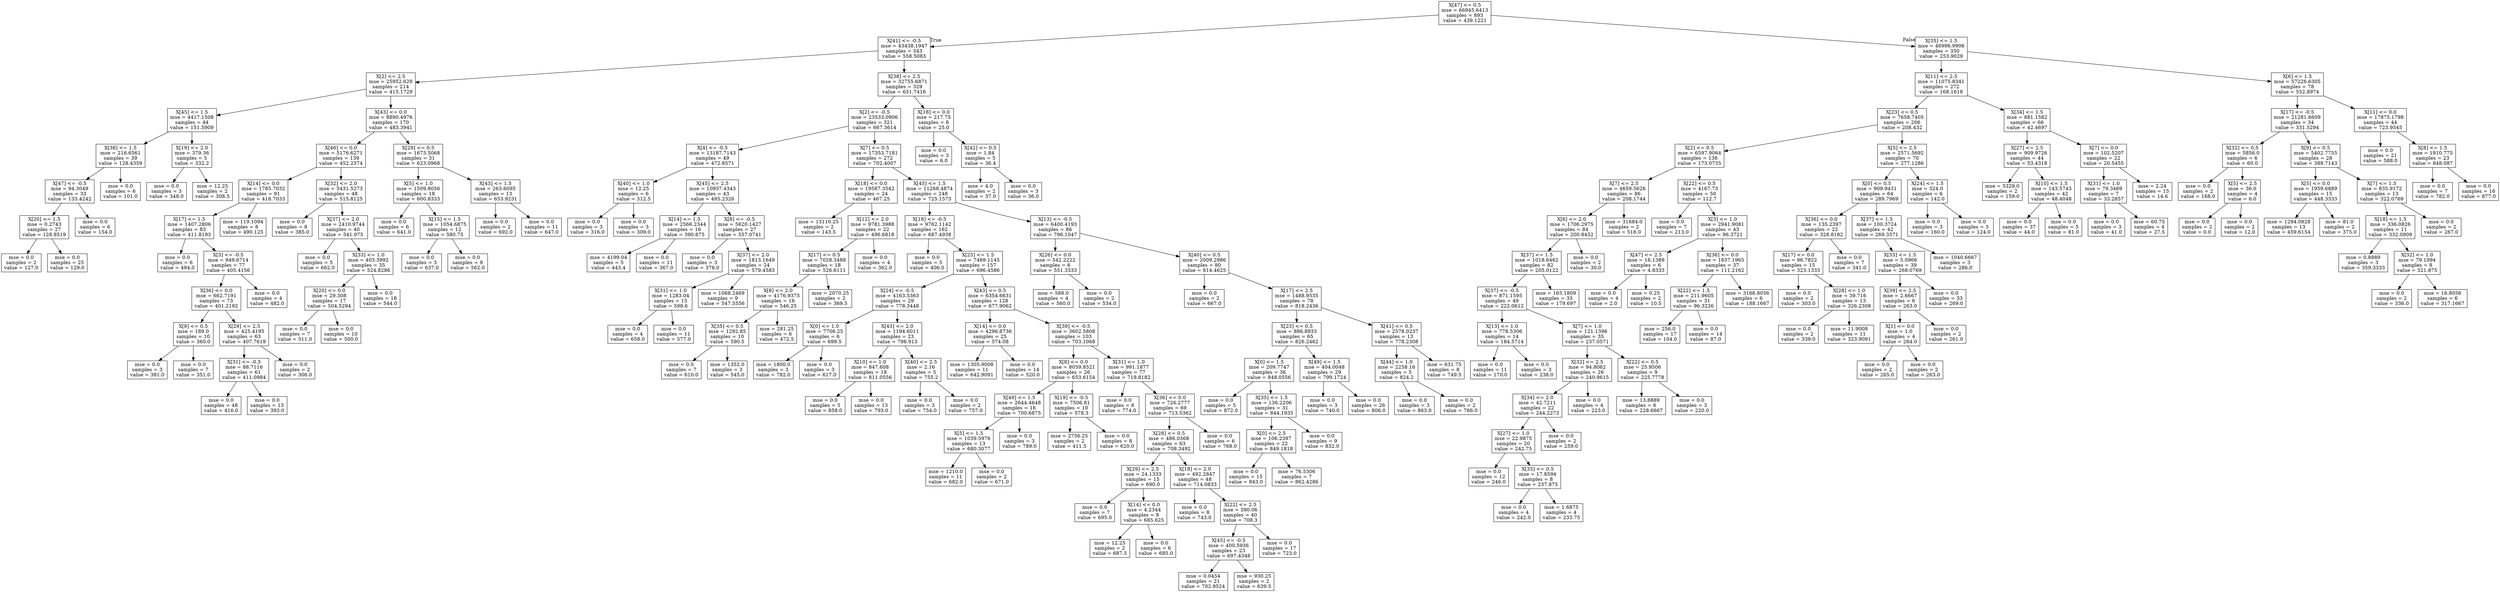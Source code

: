 digraph Tree {
node [shape=box] ;
0 [label="X[47] <= 0.5\nmse = 66945.6413\nsamples = 893\nvalue = 439.1221"] ;
1 [label="X[41] <= -0.5\nmse = 43438.1947\nsamples = 543\nvalue = 558.5083"] ;
0 -> 1 [labeldistance=2.5, labelangle=45, headlabel="True"] ;
2 [label="X[2] <= 2.5\nmse = 25952.629\nsamples = 214\nvalue = 415.1729"] ;
1 -> 2 ;
3 [label="X[45] <= 1.5\nmse = 4417.1508\nsamples = 44\nvalue = 151.5909"] ;
2 -> 3 ;
4 [label="X[38] <= 1.5\nmse = 216.6561\nsamples = 39\nvalue = 128.4359"] ;
3 -> 4 ;
5 [label="X[47] <= -0.5\nmse = 94.3049\nsamples = 33\nvalue = 133.4242"] ;
4 -> 5 ;
6 [label="X[20] <= 1.5\nmse = 0.2743\nsamples = 27\nvalue = 128.8519"] ;
5 -> 6 ;
7 [label="mse = 0.0\nsamples = 2\nvalue = 127.0"] ;
6 -> 7 ;
8 [label="mse = 0.0\nsamples = 25\nvalue = 129.0"] ;
6 -> 8 ;
9 [label="mse = 0.0\nsamples = 6\nvalue = 154.0"] ;
5 -> 9 ;
10 [label="mse = 0.0\nsamples = 6\nvalue = 101.0"] ;
4 -> 10 ;
11 [label="X[19] <= 2.0\nmse = 379.36\nsamples = 5\nvalue = 332.2"] ;
3 -> 11 ;
12 [label="mse = 0.0\nsamples = 3\nvalue = 348.0"] ;
11 -> 12 ;
13 [label="mse = 12.25\nsamples = 2\nvalue = 308.5"] ;
11 -> 13 ;
14 [label="X[43] <= 0.0\nmse = 8890.4976\nsamples = 170\nvalue = 483.3941"] ;
2 -> 14 ;
15 [label="X[46] <= 0.0\nmse = 5176.6271\nsamples = 139\nvalue = 452.2374"] ;
14 -> 15 ;
16 [label="X[14] <= 0.0\nmse = 1785.7032\nsamples = 91\nvalue = 418.7033"] ;
15 -> 16 ;
17 [label="X[17] <= 1.5\nmse = 1407.2806\nsamples = 83\nvalue = 411.8193"] ;
16 -> 17 ;
18 [label="mse = 0.0\nsamples = 6\nvalue = 494.0"] ;
17 -> 18 ;
19 [label="X[3] <= -0.5\nmse = 949.6714\nsamples = 77\nvalue = 405.4156"] ;
17 -> 19 ;
20 [label="X[36] <= 0.0\nmse = 662.7191\nsamples = 73\nvalue = 401.2192"] ;
19 -> 20 ;
21 [label="X[9] <= 0.5\nmse = 189.0\nsamples = 10\nvalue = 360.0"] ;
20 -> 21 ;
22 [label="mse = 0.0\nsamples = 3\nvalue = 381.0"] ;
21 -> 22 ;
23 [label="mse = 0.0\nsamples = 7\nvalue = 351.0"] ;
21 -> 23 ;
24 [label="X[29] <= 2.5\nmse = 425.4195\nsamples = 63\nvalue = 407.7619"] ;
20 -> 24 ;
25 [label="X[31] <= -0.5\nmse = 88.7116\nsamples = 61\nvalue = 411.0984"] ;
24 -> 25 ;
26 [label="mse = 0.0\nsamples = 48\nvalue = 416.0"] ;
25 -> 26 ;
27 [label="mse = 0.0\nsamples = 13\nvalue = 393.0"] ;
25 -> 27 ;
28 [label="mse = 0.0\nsamples = 2\nvalue = 306.0"] ;
24 -> 28 ;
29 [label="mse = 0.0\nsamples = 4\nvalue = 482.0"] ;
19 -> 29 ;
30 [label="mse = 119.1094\nsamples = 8\nvalue = 490.125"] ;
16 -> 30 ;
31 [label="X[32] <= 2.0\nmse = 5431.5273\nsamples = 48\nvalue = 515.8125"] ;
15 -> 31 ;
32 [label="mse = 0.0\nsamples = 8\nvalue = 385.0"] ;
31 -> 32 ;
33 [label="X[37] <= 2.0\nmse = 2410.9744\nsamples = 40\nvalue = 541.975"] ;
31 -> 33 ;
34 [label="mse = 0.0\nsamples = 5\nvalue = 662.0"] ;
33 -> 34 ;
35 [label="X[33] <= 1.0\nmse = 403.3992\nsamples = 35\nvalue = 524.8286"] ;
33 -> 35 ;
36 [label="X[20] <= 0.0\nmse = 29.308\nsamples = 17\nvalue = 504.5294"] ;
35 -> 36 ;
37 [label="mse = 0.0\nsamples = 7\nvalue = 511.0"] ;
36 -> 37 ;
38 [label="mse = 0.0\nsamples = 10\nvalue = 500.0"] ;
36 -> 38 ;
39 [label="mse = 0.0\nsamples = 18\nvalue = 544.0"] ;
35 -> 39 ;
40 [label="X[29] <= 0.5\nmse = 1673.5068\nsamples = 31\nvalue = 623.0968"] ;
14 -> 40 ;
41 [label="X[5] <= 1.0\nmse = 1509.8056\nsamples = 18\nvalue = 600.8333"] ;
40 -> 41 ;
42 [label="mse = 0.0\nsamples = 6\nvalue = 641.0"] ;
41 -> 42 ;
43 [label="X[15] <= 1.5\nmse = 1054.6875\nsamples = 12\nvalue = 580.75"] ;
41 -> 43 ;
44 [label="mse = 0.0\nsamples = 3\nvalue = 637.0"] ;
43 -> 44 ;
45 [label="mse = 0.0\nsamples = 9\nvalue = 562.0"] ;
43 -> 45 ;
46 [label="X[43] <= 1.5\nmse = 263.6095\nsamples = 13\nvalue = 653.9231"] ;
40 -> 46 ;
47 [label="mse = 0.0\nsamples = 2\nvalue = 692.0"] ;
46 -> 47 ;
48 [label="mse = 0.0\nsamples = 11\nvalue = 647.0"] ;
46 -> 48 ;
49 [label="X[38] <= 2.5\nmse = 32755.6871\nsamples = 329\nvalue = 651.7416"] ;
1 -> 49 ;
50 [label="X[2] <= -0.5\nmse = 23533.0906\nsamples = 321\nvalue = 667.3614"] ;
49 -> 50 ;
51 [label="X[4] <= -0.5\nmse = 13187.7143\nsamples = 49\nvalue = 472.8571"] ;
50 -> 51 ;
52 [label="X[40] <= 1.0\nmse = 12.25\nsamples = 6\nvalue = 312.5"] ;
51 -> 52 ;
53 [label="mse = 0.0\nsamples = 3\nvalue = 316.0"] ;
52 -> 53 ;
54 [label="mse = 0.0\nsamples = 3\nvalue = 309.0"] ;
52 -> 54 ;
55 [label="X[45] <= 2.5\nmse = 10937.4343\nsamples = 43\nvalue = 495.2326"] ;
51 -> 55 ;
56 [label="X[14] <= 1.5\nmse = 2566.2344\nsamples = 16\nvalue = 390.875"] ;
55 -> 56 ;
57 [label="mse = 4199.04\nsamples = 5\nvalue = 443.4"] ;
56 -> 57 ;
58 [label="mse = 0.0\nsamples = 11\nvalue = 367.0"] ;
56 -> 58 ;
59 [label="X[8] <= -0.5\nmse = 5620.1427\nsamples = 27\nvalue = 557.0741"] ;
55 -> 59 ;
60 [label="mse = 0.0\nsamples = 3\nvalue = 378.0"] ;
59 -> 60 ;
61 [label="X[37] <= 2.0\nmse = 1813.1649\nsamples = 24\nvalue = 579.4583"] ;
59 -> 61 ;
62 [label="X[31] <= 1.0\nmse = 1283.04\nsamples = 15\nvalue = 598.6"] ;
61 -> 62 ;
63 [label="mse = 0.0\nsamples = 4\nvalue = 658.0"] ;
62 -> 63 ;
64 [label="mse = 0.0\nsamples = 11\nvalue = 577.0"] ;
62 -> 64 ;
65 [label="mse = 1068.2469\nsamples = 9\nvalue = 547.5556"] ;
61 -> 65 ;
66 [label="X[7] <= 0.5\nmse = 17353.7181\nsamples = 272\nvalue = 702.4007"] ;
50 -> 66 ;
67 [label="X[18] <= 0.0\nmse = 19587.3542\nsamples = 24\nvalue = 467.25"] ;
66 -> 67 ;
68 [label="mse = 13110.25\nsamples = 2\nvalue = 143.5"] ;
67 -> 68 ;
69 [label="X[12] <= 2.0\nmse = 9781.3988\nsamples = 22\nvalue = 496.6818"] ;
67 -> 69 ;
70 [label="X[17] <= 0.5\nmse = 7028.3488\nsamples = 18\nvalue = 526.6111"] ;
69 -> 70 ;
71 [label="X[8] <= 2.0\nmse = 4176.9375\nsamples = 16\nvalue = 546.25"] ;
70 -> 71 ;
72 [label="X[35] <= 0.5\nmse = 1292.85\nsamples = 10\nvalue = 590.5"] ;
71 -> 72 ;
73 [label="mse = 0.0\nsamples = 7\nvalue = 610.0"] ;
72 -> 73 ;
74 [label="mse = 1352.0\nsamples = 3\nvalue = 545.0"] ;
72 -> 74 ;
75 [label="mse = 281.25\nsamples = 6\nvalue = 472.5"] ;
71 -> 75 ;
76 [label="mse = 2070.25\nsamples = 2\nvalue = 369.5"] ;
70 -> 76 ;
77 [label="mse = 0.0\nsamples = 4\nvalue = 362.0"] ;
69 -> 77 ;
78 [label="X[45] <= 1.5\nmse = 11268.4874\nsamples = 248\nvalue = 725.1573"] ;
66 -> 78 ;
79 [label="X[18] <= -0.5\nmse = 9762.1142\nsamples = 162\nvalue = 687.4938"] ;
78 -> 79 ;
80 [label="mse = 0.0\nsamples = 5\nvalue = 406.0"] ;
79 -> 80 ;
81 [label="X[25] <= 1.5\nmse = 7469.1145\nsamples = 157\nvalue = 696.4586"] ;
79 -> 81 ;
82 [label="X[24] <= -0.5\nmse = 4163.5363\nsamples = 29\nvalue = 778.3448"] ;
81 -> 82 ;
83 [label="X[0] <= 1.0\nmse = 7706.25\nsamples = 6\nvalue = 699.5"] ;
82 -> 83 ;
84 [label="mse = 1800.0\nsamples = 3\nvalue = 782.0"] ;
83 -> 84 ;
85 [label="mse = 0.0\nsamples = 3\nvalue = 617.0"] ;
83 -> 85 ;
86 [label="X[43] <= 2.0\nmse = 1194.6011\nsamples = 23\nvalue = 798.913"] ;
82 -> 86 ;
87 [label="X[10] <= 1.0\nmse = 847.608\nsamples = 18\nvalue = 811.0556"] ;
86 -> 87 ;
88 [label="mse = 0.0\nsamples = 5\nvalue = 858.0"] ;
87 -> 88 ;
89 [label="mse = 0.0\nsamples = 13\nvalue = 793.0"] ;
87 -> 89 ;
90 [label="X[40] <= 2.5\nmse = 2.16\nsamples = 5\nvalue = 755.2"] ;
86 -> 90 ;
91 [label="mse = 0.0\nsamples = 3\nvalue = 754.0"] ;
90 -> 91 ;
92 [label="mse = 0.0\nsamples = 2\nvalue = 757.0"] ;
90 -> 92 ;
93 [label="X[43] <= 0.5\nmse = 6354.6631\nsamples = 128\nvalue = 677.9062"] ;
81 -> 93 ;
94 [label="X[14] <= 0.0\nmse = 4296.8736\nsamples = 25\nvalue = 574.08"] ;
93 -> 94 ;
95 [label="mse = 1305.9008\nsamples = 11\nvalue = 642.9091"] ;
94 -> 95 ;
96 [label="mse = 0.0\nsamples = 14\nvalue = 520.0"] ;
94 -> 96 ;
97 [label="X[39] <= -0.5\nmse = 3602.5808\nsamples = 103\nvalue = 703.1068"] ;
93 -> 97 ;
98 [label="X[8] <= 0.0\nmse = 8059.8521\nsamples = 26\nvalue = 653.6154"] ;
97 -> 98 ;
99 [label="X[49] <= 1.5\nmse = 2644.4648\nsamples = 16\nvalue = 700.6875"] ;
98 -> 99 ;
100 [label="X[5] <= 1.5\nmse = 1039.5976\nsamples = 13\nvalue = 680.3077"] ;
99 -> 100 ;
101 [label="mse = 1210.0\nsamples = 11\nvalue = 682.0"] ;
100 -> 101 ;
102 [label="mse = 0.0\nsamples = 2\nvalue = 671.0"] ;
100 -> 102 ;
103 [label="mse = 0.0\nsamples = 3\nvalue = 789.0"] ;
99 -> 103 ;
104 [label="X[19] <= -0.5\nmse = 7506.81\nsamples = 10\nvalue = 578.3"] ;
98 -> 104 ;
105 [label="mse = 2756.25\nsamples = 2\nvalue = 411.5"] ;
104 -> 105 ;
106 [label="mse = 0.0\nsamples = 8\nvalue = 620.0"] ;
104 -> 106 ;
107 [label="X[31] <= 1.0\nmse = 991.1877\nsamples = 77\nvalue = 719.8182"] ;
97 -> 107 ;
108 [label="mse = 0.0\nsamples = 8\nvalue = 774.0"] ;
107 -> 108 ;
109 [label="X[36] <= 0.0\nmse = 726.2777\nsamples = 69\nvalue = 713.5362"] ;
107 -> 109 ;
110 [label="X[28] <= 0.5\nmse = 486.0368\nsamples = 63\nvalue = 708.3492"] ;
109 -> 110 ;
111 [label="X[29] <= 2.5\nmse = 24.1333\nsamples = 15\nvalue = 690.0"] ;
110 -> 111 ;
112 [label="mse = 0.0\nsamples = 7\nvalue = 695.0"] ;
111 -> 112 ;
113 [label="X[14] <= 0.0\nmse = 4.2344\nsamples = 8\nvalue = 685.625"] ;
111 -> 113 ;
114 [label="mse = 12.25\nsamples = 2\nvalue = 687.5"] ;
113 -> 114 ;
115 [label="mse = 0.0\nsamples = 6\nvalue = 685.0"] ;
113 -> 115 ;
116 [label="X[18] <= 2.0\nmse = 492.2847\nsamples = 48\nvalue = 714.0833"] ;
110 -> 116 ;
117 [label="mse = 0.0\nsamples = 8\nvalue = 743.0"] ;
116 -> 117 ;
118 [label="X[22] <= 2.5\nmse = 390.06\nsamples = 40\nvalue = 708.3"] ;
116 -> 118 ;
119 [label="X[45] <= -0.5\nmse = 400.5936\nsamples = 23\nvalue = 697.4348"] ;
118 -> 119 ;
120 [label="mse = 0.0454\nsamples = 21\nvalue = 702.9524"] ;
119 -> 120 ;
121 [label="mse = 930.25\nsamples = 2\nvalue = 639.5"] ;
119 -> 121 ;
122 [label="mse = 0.0\nsamples = 17\nvalue = 723.0"] ;
118 -> 122 ;
123 [label="mse = 0.0\nsamples = 6\nvalue = 768.0"] ;
109 -> 123 ;
124 [label="X[13] <= -0.5\nmse = 6400.4193\nsamples = 86\nvalue = 796.1047"] ;
78 -> 124 ;
125 [label="X[26] <= 0.0\nmse = 542.2222\nsamples = 6\nvalue = 551.3333"] ;
124 -> 125 ;
126 [label="mse = 588.0\nsamples = 4\nvalue = 560.0"] ;
125 -> 126 ;
127 [label="mse = 0.0\nsamples = 2\nvalue = 534.0"] ;
125 -> 127 ;
128 [label="X[40] <= 0.5\nmse = 2009.2986\nsamples = 80\nvalue = 814.4625"] ;
124 -> 128 ;
129 [label="mse = 0.0\nsamples = 2\nvalue = 667.0"] ;
128 -> 129 ;
130 [label="X[17] <= 2.5\nmse = 1488.9535\nsamples = 78\nvalue = 818.2436"] ;
128 -> 130 ;
131 [label="X[23] <= 0.5\nmse = 886.8933\nsamples = 65\nvalue = 826.2462"] ;
130 -> 131 ;
132 [label="X[0] <= 1.5\nmse = 209.7747\nsamples = 36\nvalue = 848.0556"] ;
131 -> 132 ;
133 [label="mse = 0.0\nsamples = 5\nvalue = 872.0"] ;
132 -> 133 ;
134 [label="X[35] <= 1.5\nmse = 136.2206\nsamples = 31\nvalue = 844.1935"] ;
132 -> 134 ;
135 [label="X[0] <= 2.5\nmse = 106.2397\nsamples = 22\nvalue = 849.1818"] ;
134 -> 135 ;
136 [label="mse = 0.0\nsamples = 15\nvalue = 843.0"] ;
135 -> 136 ;
137 [label="mse = 76.5306\nsamples = 7\nvalue = 862.4286"] ;
135 -> 137 ;
138 [label="mse = 0.0\nsamples = 9\nvalue = 832.0"] ;
134 -> 138 ;
139 [label="X[49] <= 1.5\nmse = 404.0048\nsamples = 29\nvalue = 799.1724"] ;
131 -> 139 ;
140 [label="mse = 0.0\nsamples = 3\nvalue = 740.0"] ;
139 -> 140 ;
141 [label="mse = 0.0\nsamples = 26\nvalue = 806.0"] ;
139 -> 141 ;
142 [label="X[41] <= 0.5\nmse = 2578.0237\nsamples = 13\nvalue = 778.2308"] ;
130 -> 142 ;
143 [label="X[44] <= 1.0\nmse = 2258.16\nsamples = 5\nvalue = 824.2"] ;
142 -> 143 ;
144 [label="mse = 0.0\nsamples = 3\nvalue = 863.0"] ;
143 -> 144 ;
145 [label="mse = 0.0\nsamples = 2\nvalue = 766.0"] ;
143 -> 145 ;
146 [label="mse = 631.75\nsamples = 8\nvalue = 749.5"] ;
142 -> 146 ;
147 [label="X[18] <= 0.0\nmse = 217.75\nsamples = 8\nvalue = 25.0"] ;
49 -> 147 ;
148 [label="mse = 0.0\nsamples = 3\nvalue = 6.0"] ;
147 -> 148 ;
149 [label="X[42] <= 0.5\nmse = 1.84\nsamples = 5\nvalue = 36.4"] ;
147 -> 149 ;
150 [label="mse = 4.0\nsamples = 2\nvalue = 37.0"] ;
149 -> 150 ;
151 [label="mse = 0.0\nsamples = 3\nvalue = 36.0"] ;
149 -> 151 ;
152 [label="X[35] <= 1.5\nmse = 46996.9906\nsamples = 350\nvalue = 253.9029"] ;
0 -> 152 [labeldistance=2.5, labelangle=-45, headlabel="False"] ;
153 [label="X[11] <= 2.5\nmse = 11075.8341\nsamples = 272\nvalue = 168.1618"] ;
152 -> 153 ;
154 [label="X[23] <= 0.5\nmse = 7658.7405\nsamples = 206\nvalue = 208.432"] ;
153 -> 154 ;
155 [label="X[2] <= 0.5\nmse = 6597.9064\nsamples = 136\nvalue = 173.0735"] ;
154 -> 155 ;
156 [label="X[7] <= 2.5\nmse = 4659.5626\nsamples = 86\nvalue = 208.1744"] ;
155 -> 156 ;
157 [label="X[6] <= 2.0\nmse = 1706.2975\nsamples = 84\nvalue = 200.8452"] ;
156 -> 157 ;
158 [label="X[37] <= 1.5\nmse = 1018.6462\nsamples = 82\nvalue = 205.0122"] ;
157 -> 158 ;
159 [label="X[37] <= -0.5\nmse = 871.1595\nsamples = 49\nvalue = 222.0612"] ;
158 -> 159 ;
160 [label="X[13] <= 1.0\nmse = 778.5306\nsamples = 14\nvalue = 184.5714"] ;
159 -> 160 ;
161 [label="mse = 0.0\nsamples = 11\nvalue = 170.0"] ;
160 -> 161 ;
162 [label="mse = 0.0\nsamples = 3\nvalue = 238.0"] ;
160 -> 162 ;
163 [label="X[7] <= 1.0\nmse = 121.1396\nsamples = 35\nvalue = 237.0571"] ;
159 -> 163 ;
164 [label="X[32] <= 2.5\nmse = 94.8062\nsamples = 26\nvalue = 240.9615"] ;
163 -> 164 ;
165 [label="X[34] <= 2.0\nmse = 42.7211\nsamples = 22\nvalue = 244.2273"] ;
164 -> 165 ;
166 [label="X[27] <= 1.0\nmse = 22.9875\nsamples = 20\nvalue = 242.75"] ;
165 -> 166 ;
167 [label="mse = 0.0\nsamples = 12\nvalue = 246.0"] ;
166 -> 167 ;
168 [label="X[33] <= 0.5\nmse = 17.8594\nsamples = 8\nvalue = 237.875"] ;
166 -> 168 ;
169 [label="mse = 0.0\nsamples = 4\nvalue = 242.0"] ;
168 -> 169 ;
170 [label="mse = 1.6875\nsamples = 4\nvalue = 233.75"] ;
168 -> 170 ;
171 [label="mse = 0.0\nsamples = 2\nvalue = 259.0"] ;
165 -> 171 ;
172 [label="mse = 0.0\nsamples = 4\nvalue = 223.0"] ;
164 -> 172 ;
173 [label="X[22] <= 0.5\nmse = 25.9506\nsamples = 9\nvalue = 225.7778"] ;
163 -> 173 ;
174 [label="mse = 13.8889\nsamples = 6\nvalue = 228.6667"] ;
173 -> 174 ;
175 [label="mse = 0.0\nsamples = 3\nvalue = 220.0"] ;
173 -> 175 ;
176 [label="mse = 165.1809\nsamples = 33\nvalue = 179.697"] ;
158 -> 176 ;
177 [label="mse = 0.0\nsamples = 2\nvalue = 30.0"] ;
157 -> 177 ;
178 [label="mse = 31684.0\nsamples = 2\nvalue = 516.0"] ;
156 -> 178 ;
179 [label="X[22] <= 0.5\nmse = 4167.73\nsamples = 50\nvalue = 112.7"] ;
155 -> 179 ;
180 [label="mse = 0.0\nsamples = 7\nvalue = 213.0"] ;
179 -> 180 ;
181 [label="X[3] <= 1.0\nmse = 2941.9081\nsamples = 43\nvalue = 96.3721"] ;
179 -> 181 ;
182 [label="X[47] <= 2.5\nmse = 16.1389\nsamples = 6\nvalue = 4.8333"] ;
181 -> 182 ;
183 [label="mse = 0.0\nsamples = 4\nvalue = 2.0"] ;
182 -> 183 ;
184 [label="mse = 0.25\nsamples = 2\nvalue = 10.5"] ;
182 -> 184 ;
185 [label="X[36] <= 0.0\nmse = 1837.1965\nsamples = 37\nvalue = 111.2162"] ;
181 -> 185 ;
186 [label="X[22] <= 1.5\nmse = 211.9605\nsamples = 31\nvalue = 96.3226"] ;
185 -> 186 ;
187 [label="mse = 256.0\nsamples = 17\nvalue = 104.0"] ;
186 -> 187 ;
188 [label="mse = 0.0\nsamples = 14\nvalue = 87.0"] ;
186 -> 188 ;
189 [label="mse = 3166.8056\nsamples = 6\nvalue = 188.1667"] ;
185 -> 189 ;
190 [label="X[5] <= 2.5\nmse = 2571.5692\nsamples = 70\nvalue = 277.1286"] ;
154 -> 190 ;
191 [label="X[0] <= 0.5\nmse = 909.9431\nsamples = 64\nvalue = 289.7969"] ;
190 -> 191 ;
192 [label="X[36] <= 0.0\nmse = 135.2397\nsamples = 22\nvalue = 328.8182"] ;
191 -> 192 ;
193 [label="X[17] <= 0.0\nmse = 96.7822\nsamples = 15\nvalue = 323.1333"] ;
192 -> 193 ;
194 [label="mse = 0.0\nsamples = 2\nvalue = 303.0"] ;
193 -> 194 ;
195 [label="X[28] <= 1.0\nmse = 39.716\nsamples = 13\nvalue = 326.2308"] ;
193 -> 195 ;
196 [label="mse = 0.0\nsamples = 2\nvalue = 339.0"] ;
195 -> 196 ;
197 [label="mse = 11.9008\nsamples = 11\nvalue = 323.9091"] ;
195 -> 197 ;
198 [label="mse = 0.0\nsamples = 7\nvalue = 341.0"] ;
192 -> 198 ;
199 [label="X[37] <= 1.5\nmse = 100.3724\nsamples = 42\nvalue = 269.3571"] ;
191 -> 199 ;
200 [label="X[33] <= 1.5\nmse = 5.0966\nsamples = 39\nvalue = 268.0769"] ;
199 -> 200 ;
201 [label="X[39] <= 2.5\nmse = 2.6667\nsamples = 6\nvalue = 263.0"] ;
200 -> 201 ;
202 [label="X[1] <= 0.0\nmse = 1.0\nsamples = 4\nvalue = 264.0"] ;
201 -> 202 ;
203 [label="mse = 0.0\nsamples = 2\nvalue = 265.0"] ;
202 -> 203 ;
204 [label="mse = 0.0\nsamples = 2\nvalue = 263.0"] ;
202 -> 204 ;
205 [label="mse = 0.0\nsamples = 2\nvalue = 261.0"] ;
201 -> 205 ;
206 [label="mse = 0.0\nsamples = 33\nvalue = 269.0"] ;
200 -> 206 ;
207 [label="mse = 1040.6667\nsamples = 3\nvalue = 286.0"] ;
199 -> 207 ;
208 [label="X[24] <= 1.5\nmse = 324.0\nsamples = 6\nvalue = 142.0"] ;
190 -> 208 ;
209 [label="mse = 0.0\nsamples = 3\nvalue = 160.0"] ;
208 -> 209 ;
210 [label="mse = 0.0\nsamples = 3\nvalue = 124.0"] ;
208 -> 210 ;
211 [label="X[34] <= 1.5\nmse = 881.1582\nsamples = 66\nvalue = 42.4697"] ;
153 -> 211 ;
212 [label="X[27] <= 2.5\nmse = 909.9726\nsamples = 44\nvalue = 53.4318"] ;
211 -> 212 ;
213 [label="mse = 5329.0\nsamples = 2\nvalue = 159.0"] ;
212 -> 213 ;
214 [label="X[10] <= 1.5\nmse = 143.5743\nsamples = 42\nvalue = 48.4048"] ;
212 -> 214 ;
215 [label="mse = 0.0\nsamples = 37\nvalue = 44.0"] ;
214 -> 215 ;
216 [label="mse = 0.0\nsamples = 5\nvalue = 81.0"] ;
214 -> 216 ;
217 [label="X[7] <= 0.0\nmse = 102.5207\nsamples = 22\nvalue = 20.5455"] ;
211 -> 217 ;
218 [label="X[31] <= 1.0\nmse = 79.3469\nsamples = 7\nvalue = 33.2857"] ;
217 -> 218 ;
219 [label="mse = 0.0\nsamples = 3\nvalue = 41.0"] ;
218 -> 219 ;
220 [label="mse = 60.75\nsamples = 4\nvalue = 27.5"] ;
218 -> 220 ;
221 [label="mse = 2.24\nsamples = 15\nvalue = 14.6"] ;
217 -> 221 ;
222 [label="X[6] <= 1.5\nmse = 57226.6305\nsamples = 78\nvalue = 552.8974"] ;
152 -> 222 ;
223 [label="X[17] <= -0.5\nmse = 21281.6609\nsamples = 34\nvalue = 331.5294"] ;
222 -> 223 ;
224 [label="X[32] <= 0.5\nmse = 5856.0\nsamples = 6\nvalue = 60.0"] ;
223 -> 224 ;
225 [label="mse = 0.0\nsamples = 2\nvalue = 168.0"] ;
224 -> 225 ;
226 [label="X[5] <= 2.5\nmse = 36.0\nsamples = 4\nvalue = 6.0"] ;
224 -> 226 ;
227 [label="mse = 0.0\nsamples = 2\nvalue = 0.0"] ;
226 -> 227 ;
228 [label="mse = 0.0\nsamples = 2\nvalue = 12.0"] ;
226 -> 228 ;
229 [label="X[9] <= 0.5\nmse = 5402.7755\nsamples = 28\nvalue = 389.7143"] ;
223 -> 229 ;
230 [label="X[5] <= 0.0\nmse = 1959.6889\nsamples = 15\nvalue = 448.3333"] ;
229 -> 230 ;
231 [label="mse = 1294.0828\nsamples = 13\nvalue = 459.6154"] ;
230 -> 231 ;
232 [label="mse = 81.0\nsamples = 2\nvalue = 375.0"] ;
230 -> 232 ;
233 [label="X[7] <= 1.5\nmse = 835.9172\nsamples = 13\nvalue = 322.0769"] ;
229 -> 233 ;
234 [label="X[18] <= 1.5\nmse = 336.0826\nsamples = 11\nvalue = 332.0909"] ;
233 -> 234 ;
235 [label="mse = 0.8889\nsamples = 3\nvalue = 359.3333"] ;
234 -> 235 ;
236 [label="X[32] <= 1.0\nmse = 79.1094\nsamples = 8\nvalue = 321.875"] ;
234 -> 236 ;
237 [label="mse = 0.0\nsamples = 2\nvalue = 336.0"] ;
236 -> 237 ;
238 [label="mse = 16.8056\nsamples = 6\nvalue = 317.1667"] ;
236 -> 238 ;
239 [label="mse = 0.0\nsamples = 2\nvalue = 267.0"] ;
233 -> 239 ;
240 [label="X[11] <= 0.0\nmse = 17875.1798\nsamples = 44\nvalue = 723.9545"] ;
222 -> 240 ;
241 [label="mse = 0.0\nsamples = 21\nvalue = 588.0"] ;
240 -> 241 ;
242 [label="X[8] <= 1.5\nmse = 1910.775\nsamples = 23\nvalue = 848.087"] ;
240 -> 242 ;
243 [label="mse = 0.0\nsamples = 7\nvalue = 782.0"] ;
242 -> 243 ;
244 [label="mse = 0.0\nsamples = 16\nvalue = 877.0"] ;
242 -> 244 ;
}